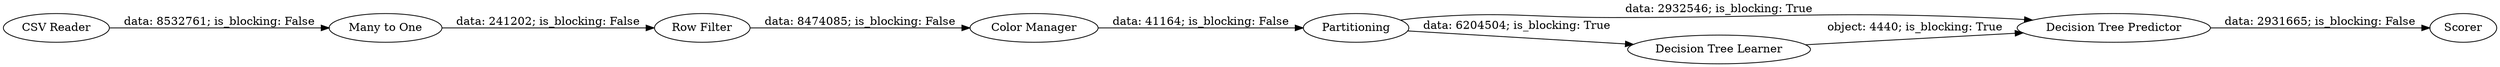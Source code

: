 digraph {
	"-4753328758058762972_4" [label="Color Manager"]
	"-4753328758058762972_7" [label="Decision Tree Predictor"]
	"-4753328758058762972_8" [label=Scorer]
	"-4753328758058762972_6" [label="Decision Tree Learner"]
	"-4753328758058762972_1" [label="CSV Reader"]
	"-4753328758058762972_3" [label="Row Filter"]
	"-4753328758058762972_5" [label=Partitioning]
	"-4753328758058762972_2" [label="Many to One"]
	"-4753328758058762972_4" -> "-4753328758058762972_5" [label="data: 41164; is_blocking: False"]
	"-4753328758058762972_5" -> "-4753328758058762972_7" [label="data: 2932546; is_blocking: True"]
	"-4753328758058762972_3" -> "-4753328758058762972_4" [label="data: 8474085; is_blocking: False"]
	"-4753328758058762972_2" -> "-4753328758058762972_3" [label="data: 241202; is_blocking: False"]
	"-4753328758058762972_1" -> "-4753328758058762972_2" [label="data: 8532761; is_blocking: False"]
	"-4753328758058762972_7" -> "-4753328758058762972_8" [label="data: 2931665; is_blocking: False"]
	"-4753328758058762972_5" -> "-4753328758058762972_6" [label="data: 6204504; is_blocking: True"]
	"-4753328758058762972_6" -> "-4753328758058762972_7" [label="object: 4440; is_blocking: True"]
	rankdir=LR
}
